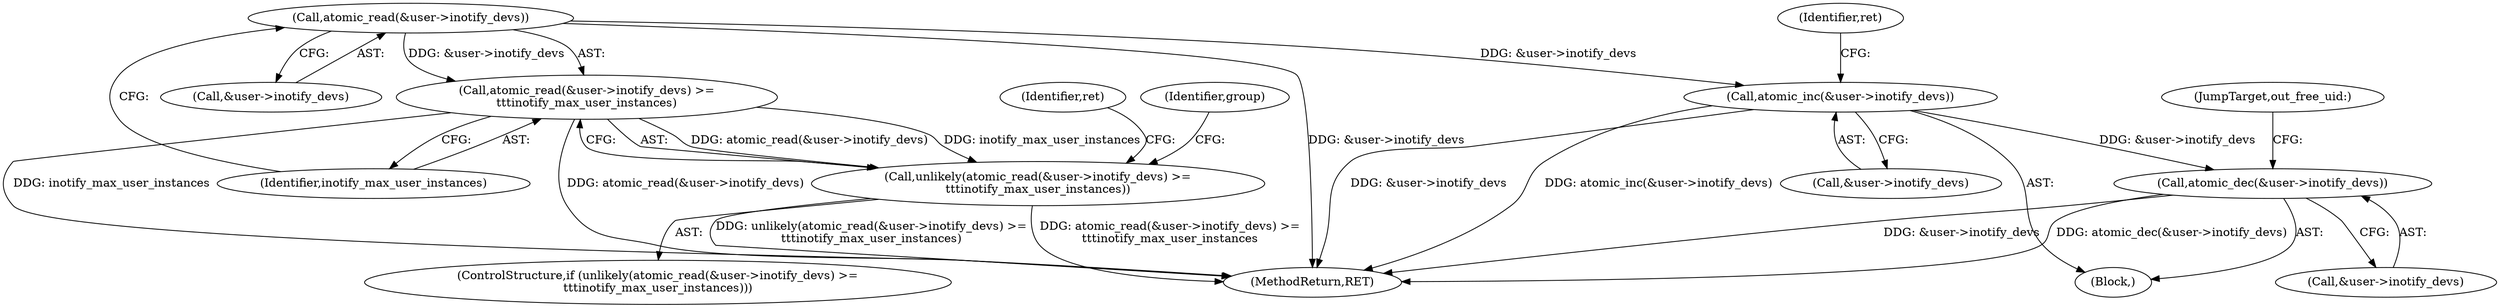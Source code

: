 digraph "0_linux_a2ae4cc9a16e211c8a128ba10d22a85431f093ab@API" {
"1000134" [label="(Call,atomic_read(&user->inotify_devs))"];
"1000133" [label="(Call,atomic_read(&user->inotify_devs) >=\n\t\t\tinotify_max_user_instances)"];
"1000132" [label="(Call,unlikely(atomic_read(&user->inotify_devs) >=\n\t\t\tinotify_max_user_instances))"];
"1000160" [label="(Call,atomic_inc(&user->inotify_devs))"];
"1000183" [label="(Call,atomic_dec(&user->inotify_devs))"];
"1000193" [label="(MethodReturn,RET)"];
"1000142" [label="(Identifier,ret)"];
"1000106" [label="(Block,)"];
"1000147" [label="(Identifier,group)"];
"1000183" [label="(Call,atomic_dec(&user->inotify_devs))"];
"1000139" [label="(Identifier,inotify_max_user_instances)"];
"1000131" [label="(ControlStructure,if (unlikely(atomic_read(&user->inotify_devs) >=\n\t\t\tinotify_max_user_instances)))"];
"1000132" [label="(Call,unlikely(atomic_read(&user->inotify_devs) >=\n\t\t\tinotify_max_user_instances))"];
"1000135" [label="(Call,&user->inotify_devs)"];
"1000161" [label="(Call,&user->inotify_devs)"];
"1000166" [label="(Identifier,ret)"];
"1000188" [label="(JumpTarget,out_free_uid:)"];
"1000133" [label="(Call,atomic_read(&user->inotify_devs) >=\n\t\t\tinotify_max_user_instances)"];
"1000134" [label="(Call,atomic_read(&user->inotify_devs))"];
"1000184" [label="(Call,&user->inotify_devs)"];
"1000160" [label="(Call,atomic_inc(&user->inotify_devs))"];
"1000134" -> "1000133"  [label="AST: "];
"1000134" -> "1000135"  [label="CFG: "];
"1000135" -> "1000134"  [label="AST: "];
"1000139" -> "1000134"  [label="CFG: "];
"1000134" -> "1000193"  [label="DDG: &user->inotify_devs"];
"1000134" -> "1000133"  [label="DDG: &user->inotify_devs"];
"1000134" -> "1000160"  [label="DDG: &user->inotify_devs"];
"1000133" -> "1000132"  [label="AST: "];
"1000133" -> "1000139"  [label="CFG: "];
"1000139" -> "1000133"  [label="AST: "];
"1000132" -> "1000133"  [label="CFG: "];
"1000133" -> "1000193"  [label="DDG: inotify_max_user_instances"];
"1000133" -> "1000193"  [label="DDG: atomic_read(&user->inotify_devs)"];
"1000133" -> "1000132"  [label="DDG: atomic_read(&user->inotify_devs)"];
"1000133" -> "1000132"  [label="DDG: inotify_max_user_instances"];
"1000132" -> "1000131"  [label="AST: "];
"1000142" -> "1000132"  [label="CFG: "];
"1000147" -> "1000132"  [label="CFG: "];
"1000132" -> "1000193"  [label="DDG: atomic_read(&user->inotify_devs) >=\n\t\t\tinotify_max_user_instances"];
"1000132" -> "1000193"  [label="DDG: unlikely(atomic_read(&user->inotify_devs) >=\n\t\t\tinotify_max_user_instances)"];
"1000160" -> "1000106"  [label="AST: "];
"1000160" -> "1000161"  [label="CFG: "];
"1000161" -> "1000160"  [label="AST: "];
"1000166" -> "1000160"  [label="CFG: "];
"1000160" -> "1000193"  [label="DDG: atomic_inc(&user->inotify_devs)"];
"1000160" -> "1000193"  [label="DDG: &user->inotify_devs"];
"1000160" -> "1000183"  [label="DDG: &user->inotify_devs"];
"1000183" -> "1000106"  [label="AST: "];
"1000183" -> "1000184"  [label="CFG: "];
"1000184" -> "1000183"  [label="AST: "];
"1000188" -> "1000183"  [label="CFG: "];
"1000183" -> "1000193"  [label="DDG: &user->inotify_devs"];
"1000183" -> "1000193"  [label="DDG: atomic_dec(&user->inotify_devs)"];
}
